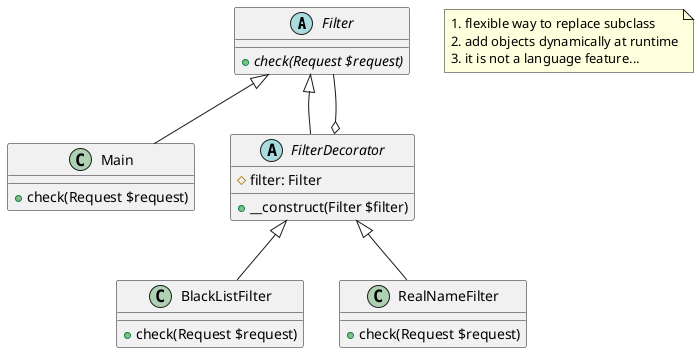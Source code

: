@startuml Decorator
abstract class Filter{
    {abstract} +check(Request $request)
}
class Main extends Filter {
    +check(Request $request)
}
abstract class FilterDecorator extends Filter {
    #filter: Filter
    +__construct(Filter $filter)
}
class BlackListFilter extends FilterDecorator {
    +check(Request $request)
}
class RealNameFilter extends FilterDecorator {
    +check(Request $request)
}
Filter --o FilterDecorator

note as n1
    1. flexible way to replace subclass
    2. add objects dynamically at runtime
    3. it is not a language feature...
endnote 
@enduml
